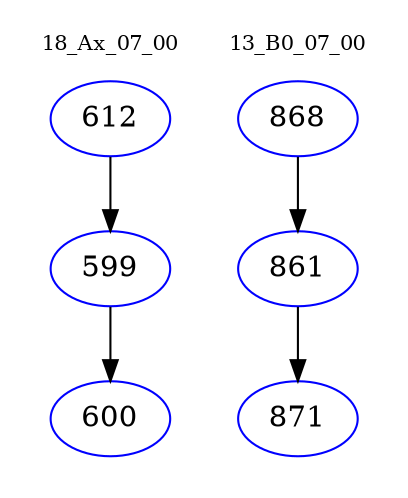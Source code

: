digraph{
subgraph cluster_0 {
color = white
label = "18_Ax_07_00";
fontsize=10;
T0_612 [label="612", color="blue"]
T0_612 -> T0_599 [color="black"]
T0_599 [label="599", color="blue"]
T0_599 -> T0_600 [color="black"]
T0_600 [label="600", color="blue"]
}
subgraph cluster_1 {
color = white
label = "13_B0_07_00";
fontsize=10;
T1_868 [label="868", color="blue"]
T1_868 -> T1_861 [color="black"]
T1_861 [label="861", color="blue"]
T1_861 -> T1_871 [color="black"]
T1_871 [label="871", color="blue"]
}
}
